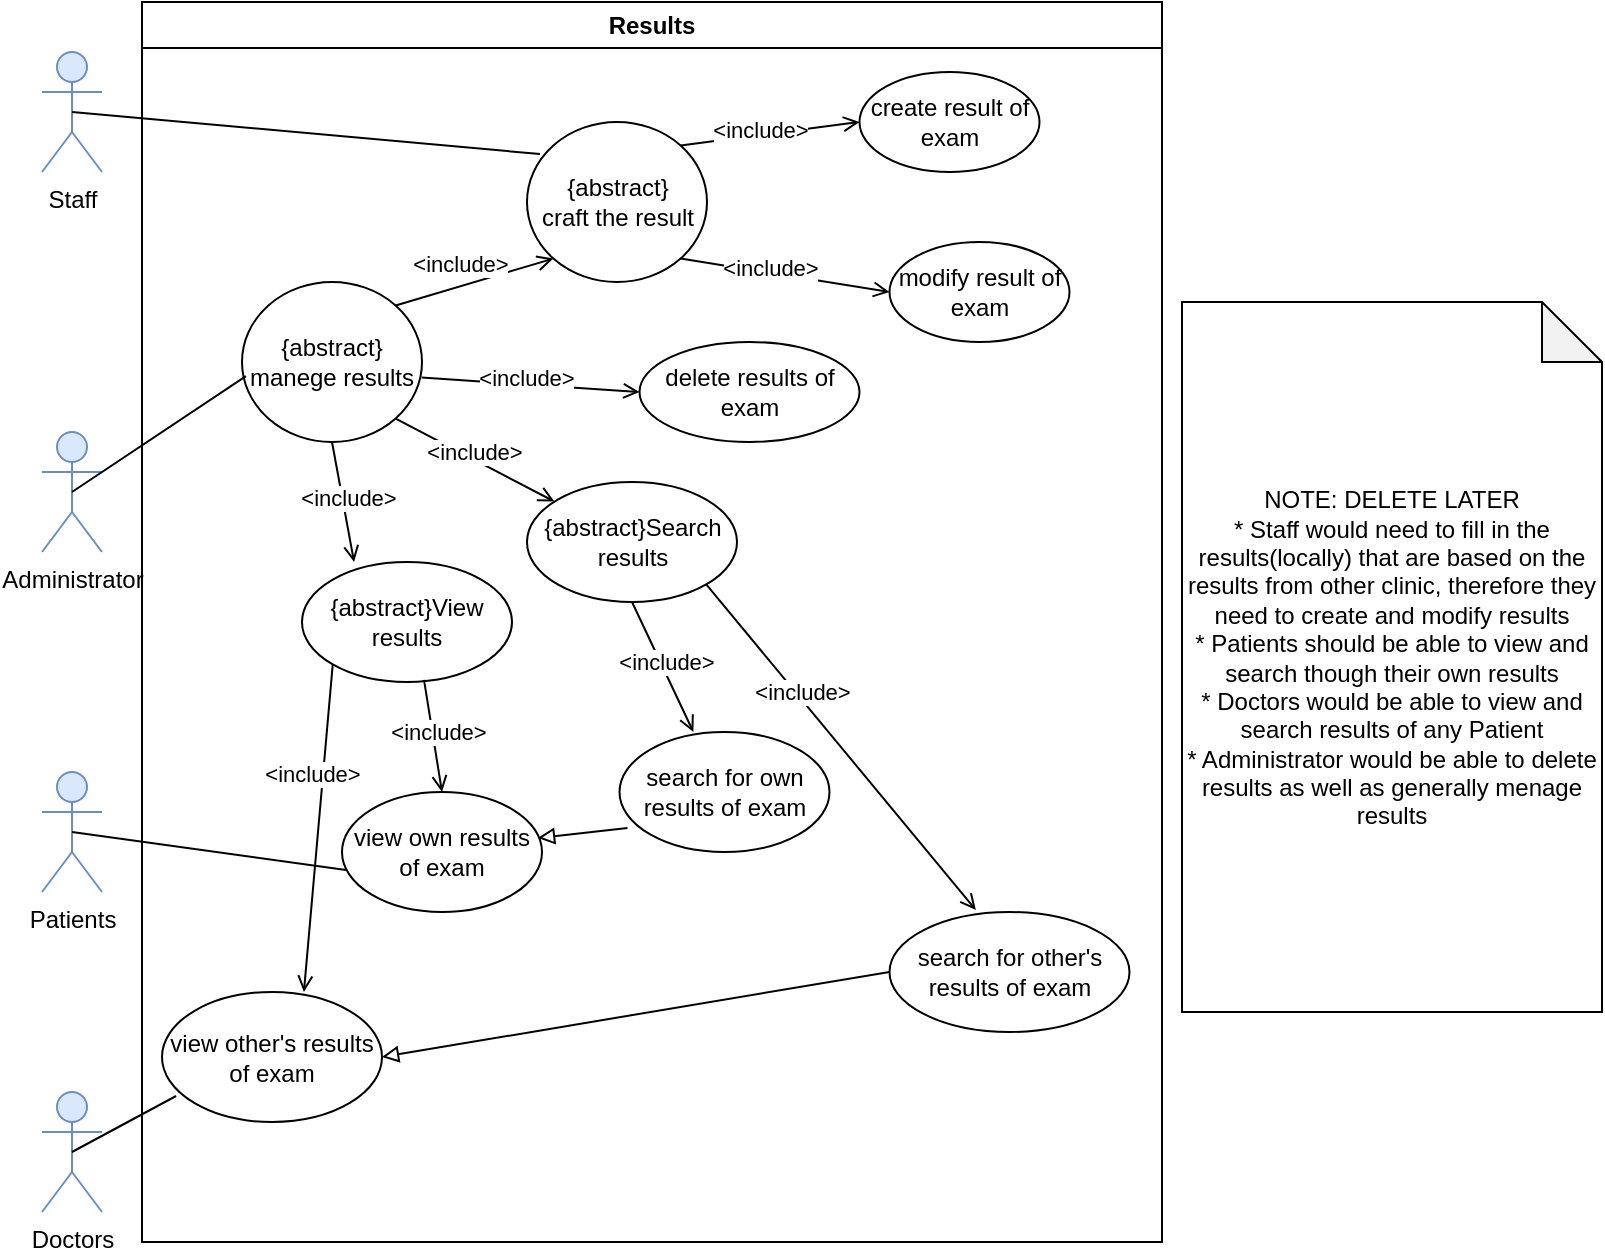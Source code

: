 <mxfile version="24.7.12">
  <diagram name="Page-1" id="yWk3I8BnqowNyvtYr_GG">
    <mxGraphModel dx="1432" dy="777" grid="1" gridSize="10" guides="1" tooltips="1" connect="1" arrows="1" fold="1" page="1" pageScale="1" pageWidth="850" pageHeight="1100" math="0" shadow="0">
      <root>
        <mxCell id="0" />
        <mxCell id="1" parent="0" />
        <mxCell id="g-edERCXG5JLl5eAp2KZ-2" value="create result of exam" style="ellipse;whiteSpace=wrap;html=1;" vertex="1" parent="1">
          <mxGeometry x="468.75" y="220" width="90" height="50" as="geometry" />
        </mxCell>
        <mxCell id="g-edERCXG5JLl5eAp2KZ-3" value="search for own results of exam" style="ellipse;whiteSpace=wrap;html=1;" vertex="1" parent="1">
          <mxGeometry x="348.75" y="550" width="105" height="60" as="geometry" />
        </mxCell>
        <mxCell id="g-edERCXG5JLl5eAp2KZ-4" value="delete results of exam" style="ellipse;whiteSpace=wrap;html=1;" vertex="1" parent="1">
          <mxGeometry x="358.75" y="355" width="110" height="50" as="geometry" />
        </mxCell>
        <mxCell id="g-edERCXG5JLl5eAp2KZ-5" value="{abstract}&lt;br&gt;craft the result" style="ellipse;whiteSpace=wrap;html=1;" vertex="1" parent="1">
          <mxGeometry x="302.5" y="245" width="90" height="80" as="geometry" />
        </mxCell>
        <mxCell id="g-edERCXG5JLl5eAp2KZ-6" value="{abstract}&lt;br&gt;manege results" style="ellipse;whiteSpace=wrap;html=1;" vertex="1" parent="1">
          <mxGeometry x="160" y="325" width="90" height="80" as="geometry" />
        </mxCell>
        <mxCell id="g-edERCXG5JLl5eAp2KZ-7" value="" style="endArrow=open;html=1;rounded=0;entryX=0;entryY=1;entryDx=0;entryDy=0;endFill=0;exitX=1;exitY=0;exitDx=0;exitDy=0;" edge="1" parent="1" source="g-edERCXG5JLl5eAp2KZ-6" target="g-edERCXG5JLl5eAp2KZ-5">
          <mxGeometry width="50" height="50" relative="1" as="geometry">
            <mxPoint x="323.75" y="490" as="sourcePoint" />
            <mxPoint x="373.75" y="450" as="targetPoint" />
          </mxGeometry>
        </mxCell>
        <mxCell id="g-edERCXG5JLl5eAp2KZ-8" value="&amp;lt;include&amp;gt;" style="edgeLabel;html=1;align=center;verticalAlign=middle;resizable=0;points=[];" vertex="1" connectable="0" parent="g-edERCXG5JLl5eAp2KZ-7">
          <mxGeometry x="-0.211" y="-2" relative="1" as="geometry">
            <mxPoint y="-14" as="offset" />
          </mxGeometry>
        </mxCell>
        <mxCell id="g-edERCXG5JLl5eAp2KZ-9" value="view other&#39;s results of exam" style="ellipse;whiteSpace=wrap;html=1;" vertex="1" parent="1">
          <mxGeometry x="120" y="680.0" width="110" height="65" as="geometry" />
        </mxCell>
        <mxCell id="g-edERCXG5JLl5eAp2KZ-10" value="search for other&#39;s results of exam" style="ellipse;whiteSpace=wrap;html=1;" vertex="1" parent="1">
          <mxGeometry x="483.75" y="640" width="120" height="60" as="geometry" />
        </mxCell>
        <mxCell id="g-edERCXG5JLl5eAp2KZ-11" value="{abstract}Search results" style="ellipse;whiteSpace=wrap;html=1;" vertex="1" parent="1">
          <mxGeometry x="302.5" y="425" width="105" height="60" as="geometry" />
        </mxCell>
        <mxCell id="g-edERCXG5JLl5eAp2KZ-12" value="" style="endArrow=open;html=1;rounded=0;endFill=0;exitX=1;exitY=1;exitDx=0;exitDy=0;" edge="1" parent="1" source="g-edERCXG5JLl5eAp2KZ-6" target="g-edERCXG5JLl5eAp2KZ-11">
          <mxGeometry width="50" height="50" relative="1" as="geometry">
            <mxPoint x="291.75" y="514" as="sourcePoint" />
            <mxPoint x="308.75" y="410" as="targetPoint" />
          </mxGeometry>
        </mxCell>
        <mxCell id="g-edERCXG5JLl5eAp2KZ-13" value="&amp;lt;include&amp;gt;" style="edgeLabel;html=1;align=center;verticalAlign=middle;resizable=0;points=[];" vertex="1" connectable="0" parent="g-edERCXG5JLl5eAp2KZ-12">
          <mxGeometry x="-0.057" y="3" relative="1" as="geometry">
            <mxPoint as="offset" />
          </mxGeometry>
        </mxCell>
        <mxCell id="g-edERCXG5JLl5eAp2KZ-14" value="view own results of exam" style="ellipse;whiteSpace=wrap;html=1;" vertex="1" parent="1">
          <mxGeometry x="210" y="580" width="100" height="60" as="geometry" />
        </mxCell>
        <mxCell id="g-edERCXG5JLl5eAp2KZ-15" value="" style="endArrow=open;html=1;rounded=0;endFill=0;exitX=0.998;exitY=0.597;exitDx=0;exitDy=0;entryX=0;entryY=0.5;entryDx=0;entryDy=0;exitPerimeter=0;" edge="1" parent="1" source="g-edERCXG5JLl5eAp2KZ-6" target="g-edERCXG5JLl5eAp2KZ-4">
          <mxGeometry width="50" height="50" relative="1" as="geometry">
            <mxPoint x="330.75" y="520" as="sourcePoint" />
            <mxPoint x="308.75" y="660" as="targetPoint" />
          </mxGeometry>
        </mxCell>
        <mxCell id="g-edERCXG5JLl5eAp2KZ-16" value="&amp;lt;include&amp;gt;" style="edgeLabel;html=1;align=center;verticalAlign=middle;resizable=0;points=[];" vertex="1" connectable="0" parent="g-edERCXG5JLl5eAp2KZ-15">
          <mxGeometry x="-0.057" y="3" relative="1" as="geometry">
            <mxPoint as="offset" />
          </mxGeometry>
        </mxCell>
        <mxCell id="g-edERCXG5JLl5eAp2KZ-17" value="" style="endArrow=open;html=1;rounded=0;exitX=1;exitY=0;exitDx=0;exitDy=0;entryX=0;entryY=0.5;entryDx=0;entryDy=0;endFill=0;" edge="1" parent="1" source="g-edERCXG5JLl5eAp2KZ-5" target="g-edERCXG5JLl5eAp2KZ-2">
          <mxGeometry width="50" height="50" relative="1" as="geometry">
            <mxPoint x="120" y="159.87" as="sourcePoint" />
            <mxPoint x="185" y="111.87" as="targetPoint" />
          </mxGeometry>
        </mxCell>
        <mxCell id="g-edERCXG5JLl5eAp2KZ-18" value="&amp;lt;include&amp;gt;" style="edgeLabel;html=1;align=center;verticalAlign=middle;resizable=0;points=[];" vertex="1" connectable="0" parent="g-edERCXG5JLl5eAp2KZ-17">
          <mxGeometry x="-0.126" y="-5" relative="1" as="geometry">
            <mxPoint y="-8" as="offset" />
          </mxGeometry>
        </mxCell>
        <mxCell id="g-edERCXG5JLl5eAp2KZ-19" value="" style="endArrow=open;html=1;rounded=0;endFill=0;exitX=1;exitY=1;exitDx=0;exitDy=0;entryX=0;entryY=0.5;entryDx=0;entryDy=0;" edge="1" parent="1" source="g-edERCXG5JLl5eAp2KZ-5" target="g-edERCXG5JLl5eAp2KZ-32">
          <mxGeometry width="50" height="50" relative="1" as="geometry">
            <mxPoint x="348.75" y="360" as="sourcePoint" />
            <mxPoint x="480" y="330" as="targetPoint" />
          </mxGeometry>
        </mxCell>
        <mxCell id="g-edERCXG5JLl5eAp2KZ-20" value="&amp;lt;include&amp;gt;" style="edgeLabel;html=1;align=center;verticalAlign=middle;resizable=0;points=[];" vertex="1" connectable="0" parent="g-edERCXG5JLl5eAp2KZ-19">
          <mxGeometry x="-0.126" y="-5" relative="1" as="geometry">
            <mxPoint y="-8" as="offset" />
          </mxGeometry>
        </mxCell>
        <mxCell id="g-edERCXG5JLl5eAp2KZ-21" value="{abstract}View results" style="ellipse;whiteSpace=wrap;html=1;" vertex="1" parent="1">
          <mxGeometry x="190" y="465" width="105" height="60" as="geometry" />
        </mxCell>
        <mxCell id="g-edERCXG5JLl5eAp2KZ-22" value="" style="endArrow=open;html=1;rounded=0;entryX=0.248;entryY=0;entryDx=0;entryDy=0;endFill=0;exitX=0.5;exitY=1;exitDx=0;exitDy=0;entryPerimeter=0;" edge="1" parent="1" source="g-edERCXG5JLl5eAp2KZ-6" target="g-edERCXG5JLl5eAp2KZ-21">
          <mxGeometry width="50" height="50" relative="1" as="geometry">
            <mxPoint x="300.75" y="510" as="sourcePoint" />
            <mxPoint x="393.75" y="473" as="targetPoint" />
          </mxGeometry>
        </mxCell>
        <mxCell id="g-edERCXG5JLl5eAp2KZ-23" value="&amp;lt;include&amp;gt;" style="edgeLabel;html=1;align=center;verticalAlign=middle;resizable=0;points=[];" vertex="1" connectable="0" parent="g-edERCXG5JLl5eAp2KZ-22">
          <mxGeometry x="-0.057" y="3" relative="1" as="geometry">
            <mxPoint as="offset" />
          </mxGeometry>
        </mxCell>
        <mxCell id="g-edERCXG5JLl5eAp2KZ-32" value="modify result of exam" style="ellipse;whiteSpace=wrap;html=1;" vertex="1" parent="1">
          <mxGeometry x="483.75" y="305" width="90" height="50" as="geometry" />
        </mxCell>
        <mxCell id="g-edERCXG5JLl5eAp2KZ-34" value="Doctors" style="shape=umlActor;verticalLabelPosition=bottom;verticalAlign=top;html=1;outlineConnect=0;fillColor=#dae8fc;strokeColor=#6c8ebf;" vertex="1" parent="1">
          <mxGeometry x="60" y="730" width="30" height="60" as="geometry" />
        </mxCell>
        <mxCell id="g-edERCXG5JLl5eAp2KZ-35" value="Administrator" style="shape=umlActor;verticalLabelPosition=bottom;verticalAlign=top;html=1;outlineConnect=0;fillColor=#dae8fc;strokeColor=#6c8ebf;" vertex="1" parent="1">
          <mxGeometry x="60" y="400" width="30" height="60" as="geometry" />
        </mxCell>
        <mxCell id="g-edERCXG5JLl5eAp2KZ-36" value="Staff" style="shape=umlActor;verticalLabelPosition=bottom;verticalAlign=top;html=1;outlineConnect=0;fillColor=#dae8fc;strokeColor=#6c8ebf;" vertex="1" parent="1">
          <mxGeometry x="60" y="210" width="30" height="60" as="geometry" />
        </mxCell>
        <mxCell id="g-edERCXG5JLl5eAp2KZ-37" value="Patients" style="shape=umlActor;verticalLabelPosition=bottom;verticalAlign=top;html=1;outlineConnect=0;fillColor=#dae8fc;strokeColor=#6c8ebf;" vertex="1" parent="1">
          <mxGeometry x="60" y="570" width="30" height="60" as="geometry" />
        </mxCell>
        <mxCell id="g-edERCXG5JLl5eAp2KZ-38" value="" style="endArrow=none;html=1;rounded=0;exitX=0.5;exitY=0.5;exitDx=0;exitDy=0;exitPerimeter=0;entryX=0.072;entryY=0.2;entryDx=0;entryDy=0;entryPerimeter=0;" edge="1" parent="1" target="g-edERCXG5JLl5eAp2KZ-5">
          <mxGeometry width="50" height="50" relative="1" as="geometry">
            <mxPoint x="75" y="240" as="sourcePoint" />
            <mxPoint x="700" y="480" as="targetPoint" />
          </mxGeometry>
        </mxCell>
        <mxCell id="g-edERCXG5JLl5eAp2KZ-39" value="" style="endArrow=none;html=1;rounded=0;exitX=0.5;exitY=0.5;exitDx=0;exitDy=0;exitPerimeter=0;entryX=0.022;entryY=0.588;entryDx=0;entryDy=0;entryPerimeter=0;" edge="1" parent="1" target="g-edERCXG5JLl5eAp2KZ-6">
          <mxGeometry width="50" height="50" relative="1" as="geometry">
            <mxPoint x="75" y="430" as="sourcePoint" />
            <mxPoint x="589" y="508" as="targetPoint" />
          </mxGeometry>
        </mxCell>
        <mxCell id="g-edERCXG5JLl5eAp2KZ-43" value="" style="endArrow=none;html=1;rounded=0;entryX=0.064;entryY=0.8;entryDx=0;entryDy=0;entryPerimeter=0;exitX=0.5;exitY=0.5;exitDx=0;exitDy=0;exitPerimeter=0;" edge="1" parent="1" source="g-edERCXG5JLl5eAp2KZ-34" target="g-edERCXG5JLl5eAp2KZ-9">
          <mxGeometry width="50" height="50" relative="1" as="geometry">
            <mxPoint x="140" y="810" as="sourcePoint" />
            <mxPoint x="687" y="892" as="targetPoint" />
          </mxGeometry>
        </mxCell>
        <mxCell id="g-edERCXG5JLl5eAp2KZ-45" value="" style="endArrow=none;html=1;rounded=0;entryX=0.038;entryY=0.8;entryDx=0;entryDy=0;exitX=0.98;exitY=0.383;exitDx=0;exitDy=0;exitPerimeter=0;entryPerimeter=0;startArrow=block;startFill=0;" edge="1" parent="1" source="g-edERCXG5JLl5eAp2KZ-14" target="g-edERCXG5JLl5eAp2KZ-3">
          <mxGeometry width="50" height="50" relative="1" as="geometry">
            <mxPoint x="45" y="580" as="sourcePoint" />
            <mxPoint x="275" y="604" as="targetPoint" />
          </mxGeometry>
        </mxCell>
        <mxCell id="g-edERCXG5JLl5eAp2KZ-46" value="" style="endArrow=none;html=1;rounded=0;entryX=0;entryY=0.5;entryDx=0;entryDy=0;exitX=1;exitY=0.5;exitDx=0;exitDy=0;startArrow=block;startFill=0;" edge="1" parent="1" source="g-edERCXG5JLl5eAp2KZ-9" target="g-edERCXG5JLl5eAp2KZ-10">
          <mxGeometry width="50" height="50" relative="1" as="geometry">
            <mxPoint x="358" y="618" as="sourcePoint" />
            <mxPoint x="464" y="588" as="targetPoint" />
          </mxGeometry>
        </mxCell>
        <mxCell id="g-edERCXG5JLl5eAp2KZ-47" value="" style="endArrow=open;html=1;rounded=0;entryX=0.5;entryY=0;entryDx=0;entryDy=0;endFill=0;exitX=0.581;exitY=0.983;exitDx=0;exitDy=0;exitPerimeter=0;" edge="1" parent="1" source="g-edERCXG5JLl5eAp2KZ-21" target="g-edERCXG5JLl5eAp2KZ-14">
          <mxGeometry width="50" height="50" relative="1" as="geometry">
            <mxPoint x="215" y="415" as="sourcePoint" />
            <mxPoint x="226" y="475" as="targetPoint" />
          </mxGeometry>
        </mxCell>
        <mxCell id="g-edERCXG5JLl5eAp2KZ-48" value="&amp;lt;include&amp;gt;" style="edgeLabel;html=1;align=center;verticalAlign=middle;resizable=0;points=[];" vertex="1" connectable="0" parent="g-edERCXG5JLl5eAp2KZ-47">
          <mxGeometry x="-0.057" y="3" relative="1" as="geometry">
            <mxPoint as="offset" />
          </mxGeometry>
        </mxCell>
        <mxCell id="g-edERCXG5JLl5eAp2KZ-50" value="" style="endArrow=open;html=1;rounded=0;entryX=0.645;entryY=0;entryDx=0;entryDy=0;endFill=0;exitX=0;exitY=1;exitDx=0;exitDy=0;entryPerimeter=0;" edge="1" parent="1" source="g-edERCXG5JLl5eAp2KZ-21" target="g-edERCXG5JLl5eAp2KZ-9">
          <mxGeometry width="50" height="50" relative="1" as="geometry">
            <mxPoint x="234" y="532" as="sourcePoint" />
            <mxPoint x="220" y="580" as="targetPoint" />
          </mxGeometry>
        </mxCell>
        <mxCell id="g-edERCXG5JLl5eAp2KZ-51" value="&amp;lt;include&amp;gt;" style="edgeLabel;html=1;align=center;verticalAlign=middle;resizable=0;points=[];" vertex="1" connectable="0" parent="g-edERCXG5JLl5eAp2KZ-50">
          <mxGeometry x="-0.057" y="3" relative="1" as="geometry">
            <mxPoint x="-7" y="-23" as="offset" />
          </mxGeometry>
        </mxCell>
        <mxCell id="g-edERCXG5JLl5eAp2KZ-52" value="" style="endArrow=open;html=1;rounded=0;endFill=0;exitX=0.5;exitY=1;exitDx=0;exitDy=0;entryX=0.352;entryY=0;entryDx=0;entryDy=0;entryPerimeter=0;" edge="1" parent="1" source="g-edERCXG5JLl5eAp2KZ-11" target="g-edERCXG5JLl5eAp2KZ-3">
          <mxGeometry width="50" height="50" relative="1" as="geometry">
            <mxPoint x="234" y="532" as="sourcePoint" />
            <mxPoint x="380" y="530" as="targetPoint" />
          </mxGeometry>
        </mxCell>
        <mxCell id="g-edERCXG5JLl5eAp2KZ-53" value="&amp;lt;include&amp;gt;" style="edgeLabel;html=1;align=center;verticalAlign=middle;resizable=0;points=[];" vertex="1" connectable="0" parent="g-edERCXG5JLl5eAp2KZ-52">
          <mxGeometry x="-0.057" y="3" relative="1" as="geometry">
            <mxPoint as="offset" />
          </mxGeometry>
        </mxCell>
        <mxCell id="g-edERCXG5JLl5eAp2KZ-54" value="" style="endArrow=open;html=1;rounded=0;endFill=0;exitX=1;exitY=1;exitDx=0;exitDy=0;entryX=0.36;entryY=-0.017;entryDx=0;entryDy=0;entryPerimeter=0;" edge="1" parent="1" source="g-edERCXG5JLl5eAp2KZ-11" target="g-edERCXG5JLl5eAp2KZ-10">
          <mxGeometry width="50" height="50" relative="1" as="geometry">
            <mxPoint x="365" y="495" as="sourcePoint" />
            <mxPoint x="380" y="550" as="targetPoint" />
          </mxGeometry>
        </mxCell>
        <mxCell id="g-edERCXG5JLl5eAp2KZ-55" value="&amp;lt;include&amp;gt;" style="edgeLabel;html=1;align=center;verticalAlign=middle;resizable=0;points=[];" vertex="1" connectable="0" parent="g-edERCXG5JLl5eAp2KZ-54">
          <mxGeometry x="-0.057" y="3" relative="1" as="geometry">
            <mxPoint x="-18" y="-21" as="offset" />
          </mxGeometry>
        </mxCell>
        <mxCell id="g-edERCXG5JLl5eAp2KZ-56" value="" style="endArrow=none;html=1;rounded=0;exitX=0.5;exitY=0.5;exitDx=0;exitDy=0;exitPerimeter=0;entryX=0.02;entryY=0.65;entryDx=0;entryDy=0;entryPerimeter=0;" edge="1" parent="1" source="g-edERCXG5JLl5eAp2KZ-37" target="g-edERCXG5JLl5eAp2KZ-14">
          <mxGeometry width="50" height="50" relative="1" as="geometry">
            <mxPoint x="530" y="490" as="sourcePoint" />
            <mxPoint x="580" y="440" as="targetPoint" />
          </mxGeometry>
        </mxCell>
        <mxCell id="g-edERCXG5JLl5eAp2KZ-57" value="Results" style="swimlane;whiteSpace=wrap;html=1;" vertex="1" parent="1">
          <mxGeometry x="110" y="185" width="510" height="620" as="geometry" />
        </mxCell>
        <mxCell id="g-edERCXG5JLl5eAp2KZ-58" value="NOTE: DELETE LATER&lt;br&gt;* Staff would need to fill in the results(locally) that are based on the results from other clinic, therefore they need to create and modify results&lt;br&gt;* Patients should be able to view and search though their own results&lt;br&gt;* Doctors would be able to view and search results of any Patient&lt;br&gt;* Administrator would be able to delete results as well as generally menage results" style="shape=note;whiteSpace=wrap;html=1;backgroundOutline=1;darkOpacity=0.05;" vertex="1" parent="1">
          <mxGeometry x="630" y="335" width="210" height="355" as="geometry" />
        </mxCell>
      </root>
    </mxGraphModel>
  </diagram>
</mxfile>

